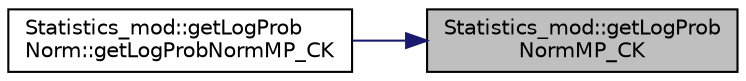 digraph "Statistics_mod::getLogProbNormMP_CK"
{
 // LATEX_PDF_SIZE
  edge [fontname="Helvetica",fontsize="10",labelfontname="Helvetica",labelfontsize="10"];
  node [fontname="Helvetica",fontsize="10",shape=record];
  rankdir="RL";
  Node1 [label="Statistics_mod::getLogProb\lNormMP_CK",height=0.2,width=0.4,color="black", fillcolor="grey75", style="filled", fontcolor="black",tooltip=" "];
  Node1 -> Node2 [dir="back",color="midnightblue",fontsize="10",style="solid",fontname="Helvetica"];
  Node2 [label="Statistics_mod::getLogProb\lNorm::getLogProbNormMP_CK",height=0.2,width=0.4,color="black", fillcolor="white", style="filled",URL="$interfaceStatistics__mod_1_1getLogProbNorm.html#a36b17521e0595d229e1eda69fdb5f2e2",tooltip=" "];
}
